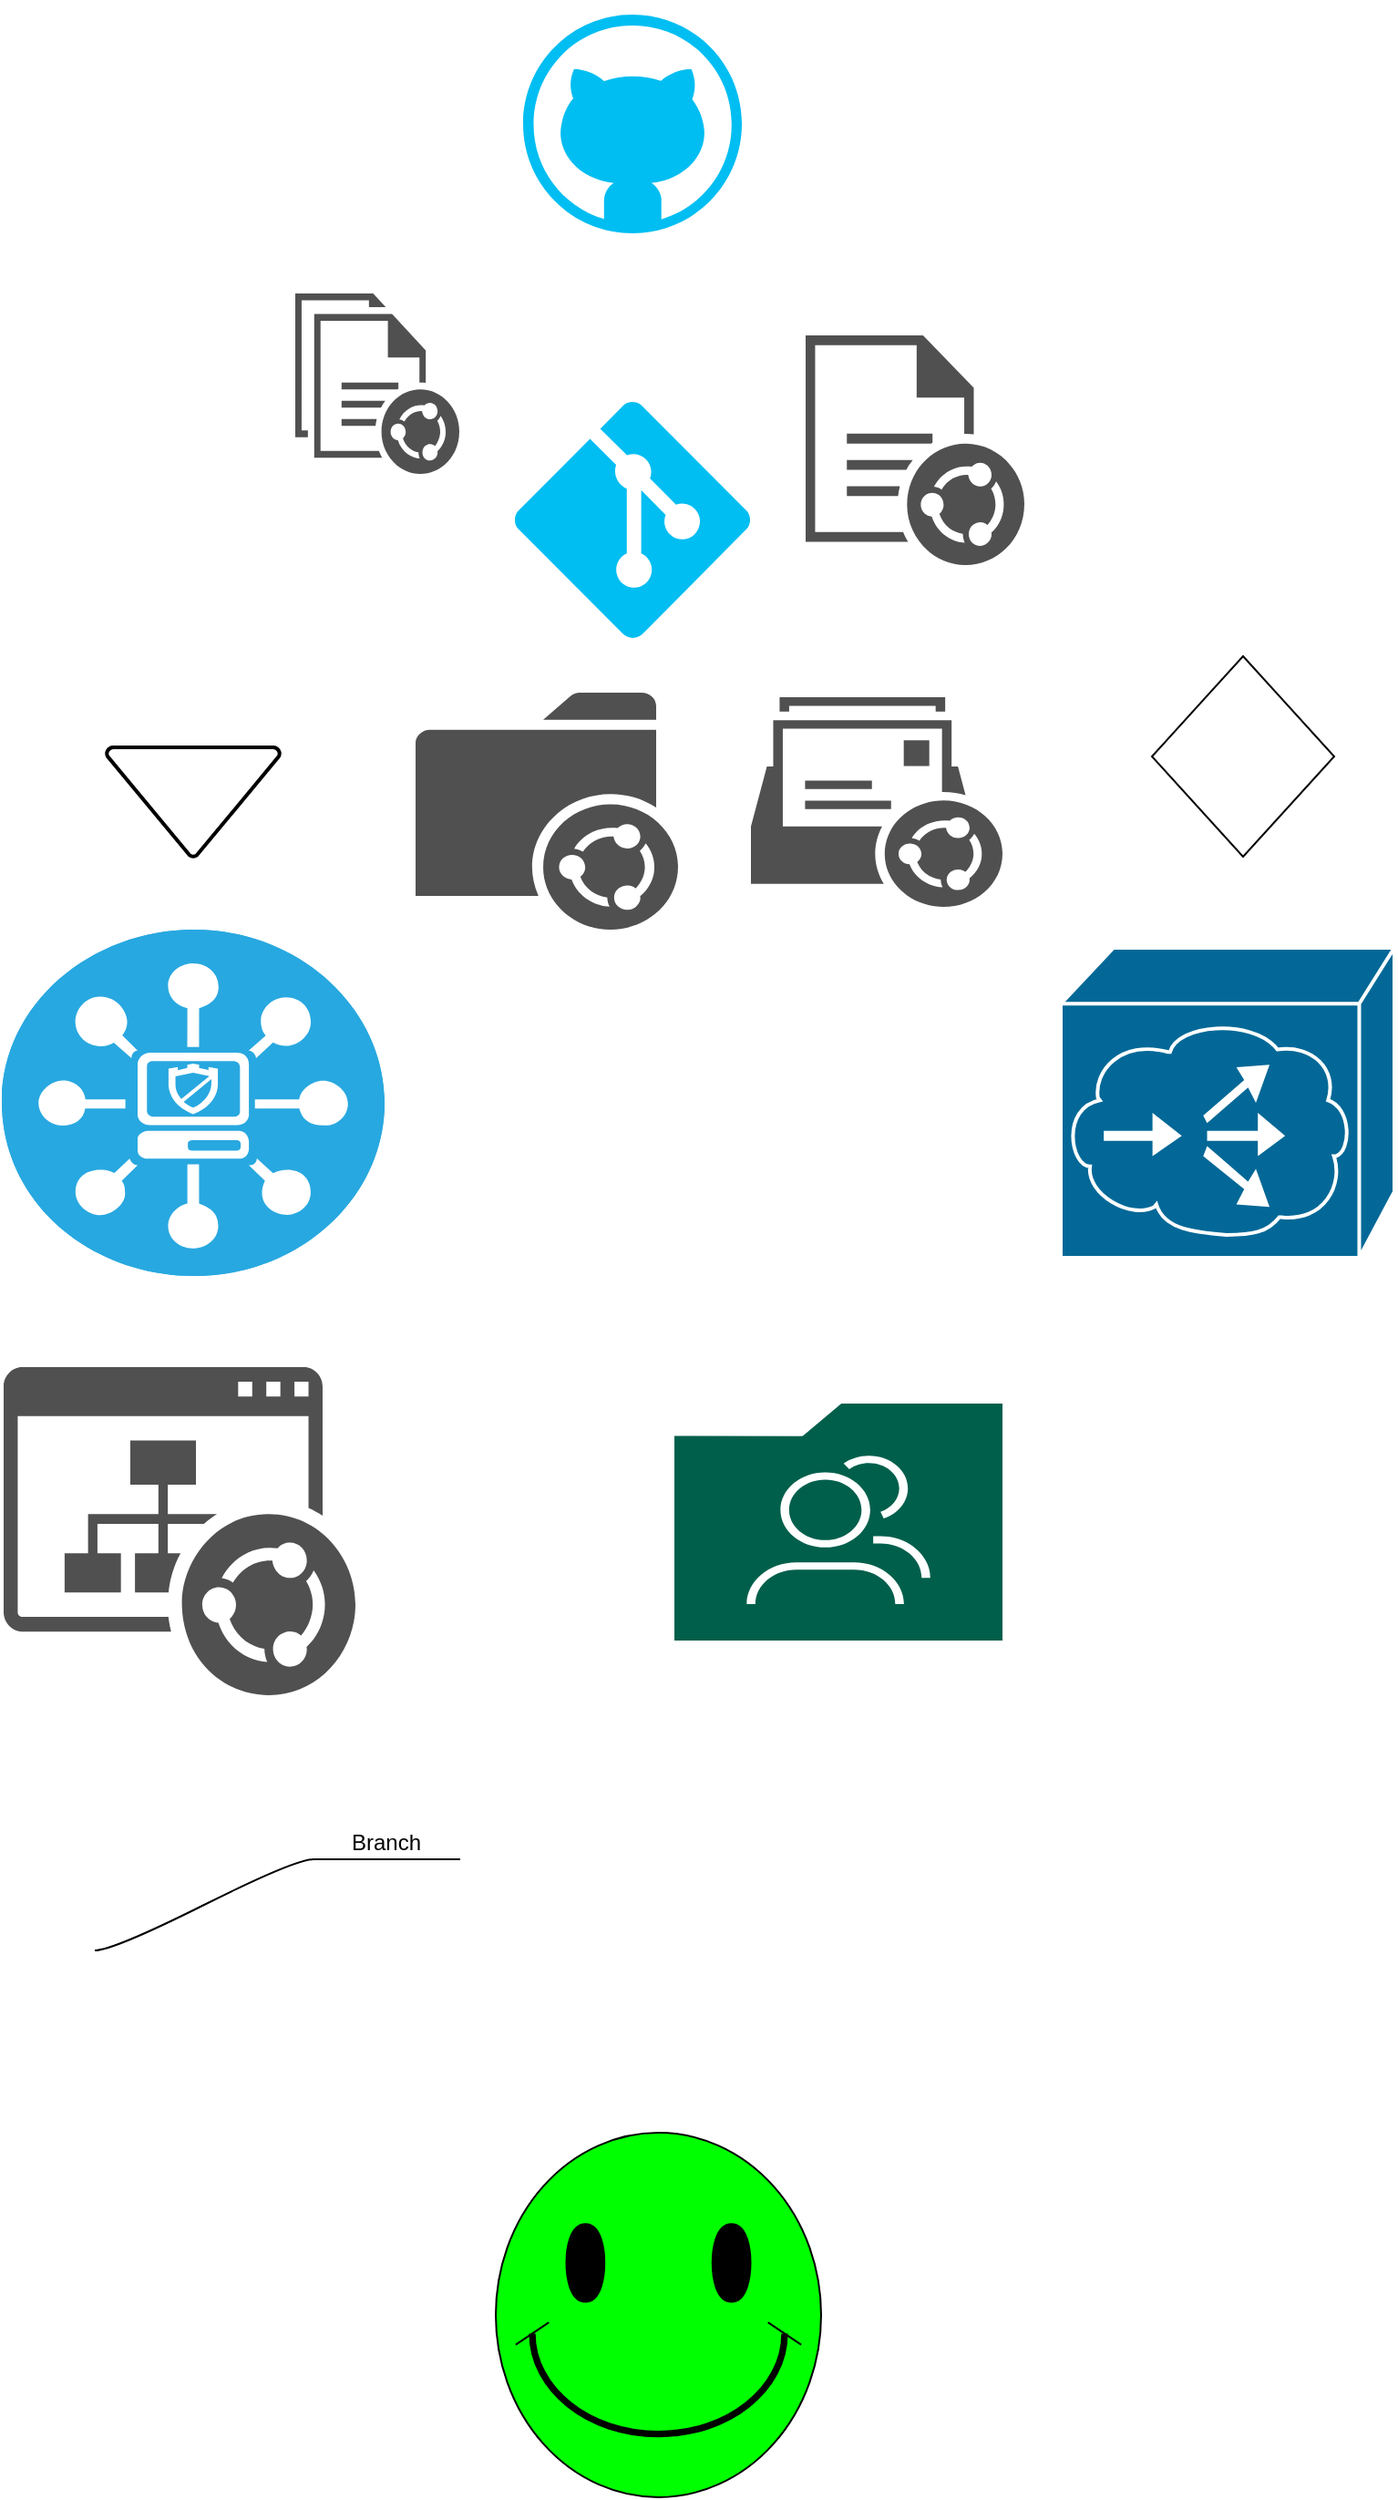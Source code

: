 <mxfile version="20.0.4" type="github">
  <diagram id="oUEoqnqyWESthjDEq1W1" name="Page-1">
    <mxGraphModel dx="1038" dy="575" grid="1" gridSize="10" guides="1" tooltips="1" connect="1" arrows="1" fold="1" page="1" pageScale="1" pageWidth="827" pageHeight="1169" math="0" shadow="0">
      <root>
        <mxCell id="0" />
        <mxCell id="1" parent="0" />
        <mxCell id="QSsCwBCtb0Z902XKGblo-2" value="" style="shape=image;html=1;verticalAlign=top;verticalLabelPosition=bottom;labelBackgroundColor=#ffffff;imageAspect=0;aspect=fixed;image=https://cdn0.iconfinder.com/data/icons/octicons/1024/git-branch-128.png" vertex="1" parent="1">
          <mxGeometry x="610" y="250" width="128" height="128" as="geometry" />
        </mxCell>
        <mxCell id="QSsCwBCtb0Z902XKGblo-3" value="" style="shape=image;html=1;verticalAlign=top;verticalLabelPosition=bottom;labelBackgroundColor=#ffffff;imageAspect=0;aspect=fixed;image=https://cdn4.iconfinder.com/data/icons/socialcones/508/Github-128.png" vertex="1" parent="1">
          <mxGeometry x="610" y="50" width="128" height="128" as="geometry" />
        </mxCell>
        <mxCell id="QSsCwBCtb0Z902XKGblo-4" value="" style="verticalLabelPosition=bottom;html=1;verticalAlign=top;align=center;strokeColor=none;fillColor=#00BEF2;shape=mxgraph.azure.github_code;pointerEvents=1;" vertex="1" parent="1">
          <mxGeometry x="325" y="58" width="120" height="120" as="geometry" />
        </mxCell>
        <mxCell id="QSsCwBCtb0Z902XKGblo-5" value="" style="verticalLabelPosition=bottom;html=1;verticalAlign=top;align=center;strokeColor=none;fillColor=#00BEF2;shape=mxgraph.azure.git_repository;" vertex="1" parent="1">
          <mxGeometry x="320" y="270" width="130" height="130" as="geometry" />
        </mxCell>
        <mxCell id="QSsCwBCtb0Z902XKGblo-6" value="" style="shape=image;html=1;verticalAlign=top;verticalLabelPosition=bottom;labelBackgroundColor=#ffffff;imageAspect=0;aspect=fixed;image=https://cdn0.iconfinder.com/data/icons/phosphor-regular-vol-3/256/git-fork-128.png" vertex="1" parent="1">
          <mxGeometry x="39" y="260" width="128" height="128" as="geometry" />
        </mxCell>
        <mxCell id="QSsCwBCtb0Z902XKGblo-8" value="" style="shape=image;html=1;verticalAlign=top;verticalLabelPosition=bottom;labelBackgroundColor=#ffffff;imageAspect=0;aspect=fixed;image=https://cdn0.iconfinder.com/data/icons/social-network-9/50/29-128.png" vertex="1" parent="1">
          <mxGeometry x="40" y="54" width="126" height="126" as="geometry" />
        </mxCell>
        <mxCell id="QSsCwBCtb0Z902XKGblo-9" value="" style="strokeWidth=2;html=1;shape=mxgraph.flowchart.merge_or_storage;whiteSpace=wrap;" vertex="1" parent="1">
          <mxGeometry x="96.5" y="460" width="95" height="60" as="geometry" />
        </mxCell>
        <mxCell id="QSsCwBCtb0Z902XKGblo-10" value="" style="rhombus;" vertex="1" parent="1">
          <mxGeometry x="670" y="410" width="100" height="110" as="geometry" />
        </mxCell>
        <mxCell id="QSsCwBCtb0Z902XKGblo-11" value="" style="fillColor=#28A8E0;verticalLabelPosition=bottom;sketch=0;html=1;strokeColor=#ffffff;verticalAlign=top;align=center;points=[[0.145,0.145,0],[0.5,0,0],[0.855,0.145,0],[1,0.5,0],[0.855,0.855,0],[0.5,1,0],[0.145,0.855,0],[0,0.5,0]];pointerEvents=1;shape=mxgraph.cisco_safe.compositeIcon;bgIcon=ellipse;resIcon=mxgraph.cisco_safe.capability.distributed_denial_of_service_protection;" vertex="1" parent="1">
          <mxGeometry x="39" y="560" width="210" height="190" as="geometry" />
        </mxCell>
        <mxCell id="QSsCwBCtb0Z902XKGblo-12" value="" style="shape=image;html=1;verticalAlign=top;verticalLabelPosition=bottom;labelBackgroundColor=#ffffff;imageAspect=0;aspect=fixed;image=https://cdn2.iconfinder.com/data/icons/maternity-and-pregnancy-2/512/367_database_distributed_connection_network_computer_data_management_organization-128.png" vertex="1" parent="1">
          <mxGeometry x="350" y="566" width="178" height="178" as="geometry" />
        </mxCell>
        <mxCell id="QSsCwBCtb0Z902XKGblo-13" value="" style="shape=mxgraph.cisco.directors.distributed_director;html=1;pointerEvents=1;dashed=0;fillColor=#036897;strokeColor=#ffffff;strokeWidth=2;verticalLabelPosition=bottom;verticalAlign=top;align=center;outlineConnect=0;" vertex="1" parent="1">
          <mxGeometry x="620" y="570" width="183" height="170" as="geometry" />
        </mxCell>
        <mxCell id="QSsCwBCtb0Z902XKGblo-14" value="" style="sketch=0;pointerEvents=1;shadow=0;dashed=0;html=1;strokeColor=none;fillColor=#505050;labelPosition=center;verticalLabelPosition=bottom;verticalAlign=top;outlineConnect=0;align=center;shape=mxgraph.office.concepts.documents_shared;" vertex="1" parent="1">
          <mxGeometry x="200" y="211" width="90" height="99" as="geometry" />
        </mxCell>
        <mxCell id="QSsCwBCtb0Z902XKGblo-15" value="" style="sketch=0;pointerEvents=1;shadow=0;dashed=0;html=1;strokeColor=none;fillColor=#505050;labelPosition=center;verticalLabelPosition=bottom;verticalAlign=top;outlineConnect=0;align=center;shape=mxgraph.office.concepts.document_shared;" vertex="1" parent="1">
          <mxGeometry x="480" y="234" width="120" height="126" as="geometry" />
        </mxCell>
        <mxCell id="QSsCwBCtb0Z902XKGblo-16" value="" style="sketch=0;pointerEvents=1;shadow=0;dashed=0;html=1;strokeColor=none;fillColor=#505050;labelPosition=center;verticalLabelPosition=bottom;verticalAlign=top;outlineConnect=0;align=center;shape=mxgraph.office.concepts.folder_shared;" vertex="1" parent="1">
          <mxGeometry x="266" y="430" width="144" height="130" as="geometry" />
        </mxCell>
        <mxCell id="QSsCwBCtb0Z902XKGblo-17" value="" style="sketch=0;pointerEvents=1;shadow=0;dashed=0;html=1;strokeColor=none;fillColor=#505050;labelPosition=center;verticalLabelPosition=bottom;verticalAlign=top;outlineConnect=0;align=center;shape=mxgraph.office.communications.shared_mailbox;" vertex="1" parent="1">
          <mxGeometry x="450" y="432.5" width="138" height="115" as="geometry" />
        </mxCell>
        <mxCell id="QSsCwBCtb0Z902XKGblo-18" value="" style="sketch=0;pointerEvents=1;shadow=0;dashed=0;html=1;strokeColor=none;fillColor=#505050;labelPosition=center;verticalLabelPosition=bottom;verticalAlign=top;outlineConnect=0;align=center;shape=mxgraph.office.sites.site_shared;" vertex="1" parent="1">
          <mxGeometry x="40" y="800" width="193" height="180" as="geometry" />
        </mxCell>
        <mxCell id="QSsCwBCtb0Z902XKGblo-19" value="" style="sketch=0;pointerEvents=1;shadow=0;dashed=0;html=1;strokeColor=none;fillColor=#005F4B;labelPosition=center;verticalLabelPosition=bottom;verticalAlign=top;align=center;outlineConnect=0;shape=mxgraph.veeam2.shared_folder;" vertex="1" parent="1">
          <mxGeometry x="408" y="820" width="180" height="130" as="geometry" />
        </mxCell>
        <mxCell id="QSsCwBCtb0Z902XKGblo-20" value="Branch" style="whiteSpace=wrap;html=1;shape=partialRectangle;top=0;left=0;bottom=1;right=0;points=[[0,1],[1,1]];fillColor=none;align=center;verticalAlign=bottom;routingCenterY=0.5;snapToPoint=1;recursiveResize=0;autosize=1;treeFolding=1;treeMoving=1;newEdgeStyle={&quot;edgeStyle&quot;:&quot;entityRelationEdgeStyle&quot;,&quot;startArrow&quot;:&quot;none&quot;,&quot;endArrow&quot;:&quot;none&quot;,&quot;segment&quot;:10,&quot;curved&quot;:1};" vertex="1" parent="1">
          <mxGeometry x="210" y="1050" width="80" height="20" as="geometry" />
        </mxCell>
        <mxCell id="QSsCwBCtb0Z902XKGblo-21" value="" style="edgeStyle=entityRelationEdgeStyle;startArrow=none;endArrow=none;segment=10;curved=1;rounded=0;" edge="1" target="QSsCwBCtb0Z902XKGblo-20" parent="1">
          <mxGeometry relative="1" as="geometry">
            <mxPoint x="90" y="1120" as="sourcePoint" />
          </mxGeometry>
        </mxCell>
        <mxCell id="QSsCwBCtb0Z902XKGblo-25" value="" style="verticalLabelPosition=bottom;verticalAlign=top;html=1;shape=mxgraph.basic.smiley;fillColor=#00FF00;" vertex="1" parent="1">
          <mxGeometry x="310" y="1220" width="178.5" height="200" as="geometry" />
        </mxCell>
      </root>
    </mxGraphModel>
  </diagram>
</mxfile>
